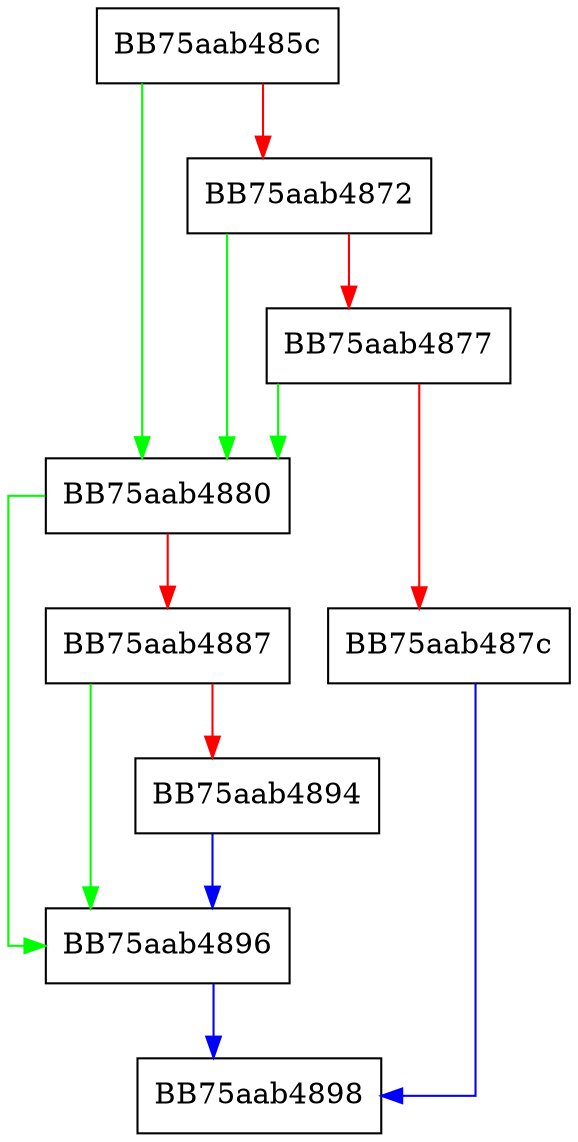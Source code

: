 digraph ConsolidationKeepsFriendlyThreat {
  node [shape="box"];
  graph [splines=ortho];
  BB75aab485c -> BB75aab4880 [color="green"];
  BB75aab485c -> BB75aab4872 [color="red"];
  BB75aab4872 -> BB75aab4880 [color="green"];
  BB75aab4872 -> BB75aab4877 [color="red"];
  BB75aab4877 -> BB75aab4880 [color="green"];
  BB75aab4877 -> BB75aab487c [color="red"];
  BB75aab487c -> BB75aab4898 [color="blue"];
  BB75aab4880 -> BB75aab4896 [color="green"];
  BB75aab4880 -> BB75aab4887 [color="red"];
  BB75aab4887 -> BB75aab4896 [color="green"];
  BB75aab4887 -> BB75aab4894 [color="red"];
  BB75aab4894 -> BB75aab4896 [color="blue"];
  BB75aab4896 -> BB75aab4898 [color="blue"];
}
